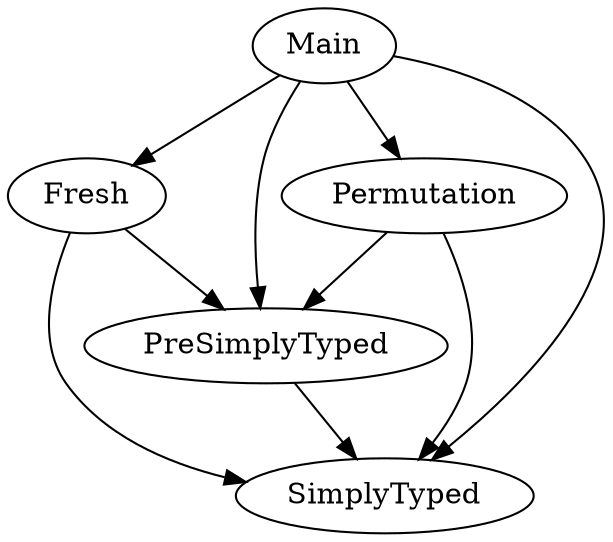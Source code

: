 digraph dependencies {
	Main -> Fresh;
	Main -> Permutation;
	Main -> PreSimplyTyped;
	Main -> SimplyTyped;

	Fresh -> PreSimplyTyped;
	Permutation -> PreSimplyTyped;

	Fresh -> SimplyTyped;
	Permutation -> SimplyTyped;
	PreSimplyTyped -> SimplyTyped;
}
